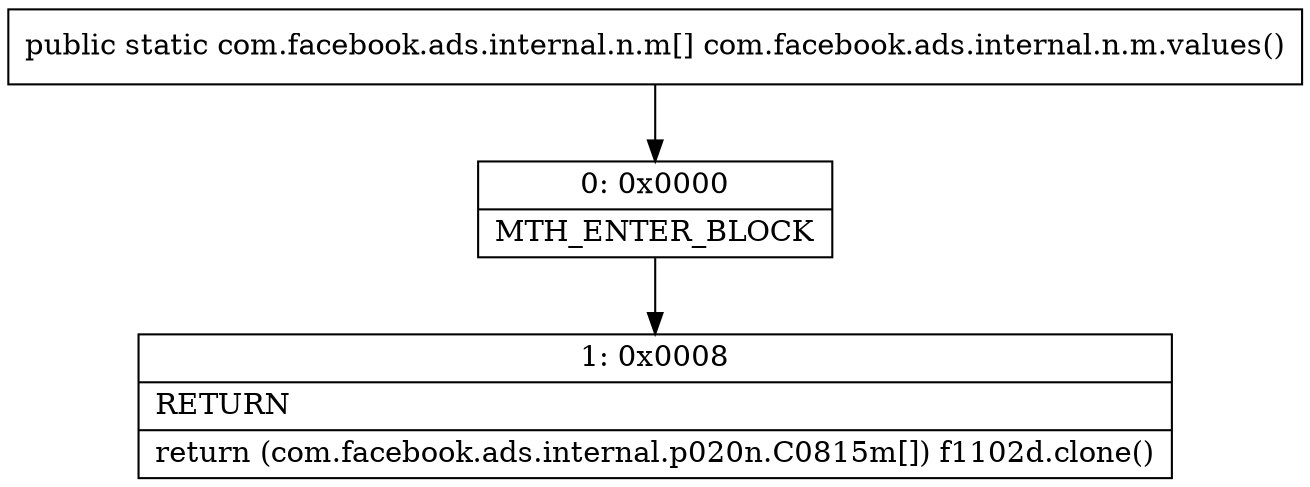 digraph "CFG forcom.facebook.ads.internal.n.m.values()[Lcom\/facebook\/ads\/internal\/n\/m;" {
Node_0 [shape=record,label="{0\:\ 0x0000|MTH_ENTER_BLOCK\l}"];
Node_1 [shape=record,label="{1\:\ 0x0008|RETURN\l|return (com.facebook.ads.internal.p020n.C0815m[]) f1102d.clone()\l}"];
MethodNode[shape=record,label="{public static com.facebook.ads.internal.n.m[] com.facebook.ads.internal.n.m.values() }"];
MethodNode -> Node_0;
Node_0 -> Node_1;
}

